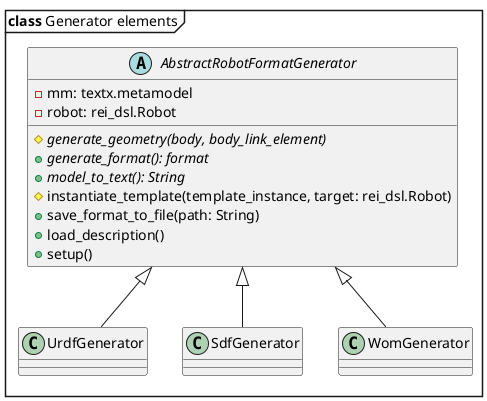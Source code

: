 @startuml
'https://plantuml.com/class-diagram
mainframe **class** Generator elements

abstract AbstractRobotFormatGenerator {
    -mm: textx.metamodel
    -robot: rei_dsl.Robot
    #{abstract}generate_geometry(body, body_link_element)
    +{abstract}generate_format(): format
    +{abstract}model_to_text(): String
    #instantiate_template(template_instance, target: rei_dsl.Robot)
    +save_format_to_file(path: String)
    +load_description()
    +setup()
}

class UrdfGenerator
class SdfGenerator
class WomGenerator

AbstractRobotFormatGenerator <|-- UrdfGenerator
AbstractRobotFormatGenerator <|-- SdfGenerator
AbstractRobotFormatGenerator <|-- WomGenerator


@enduml